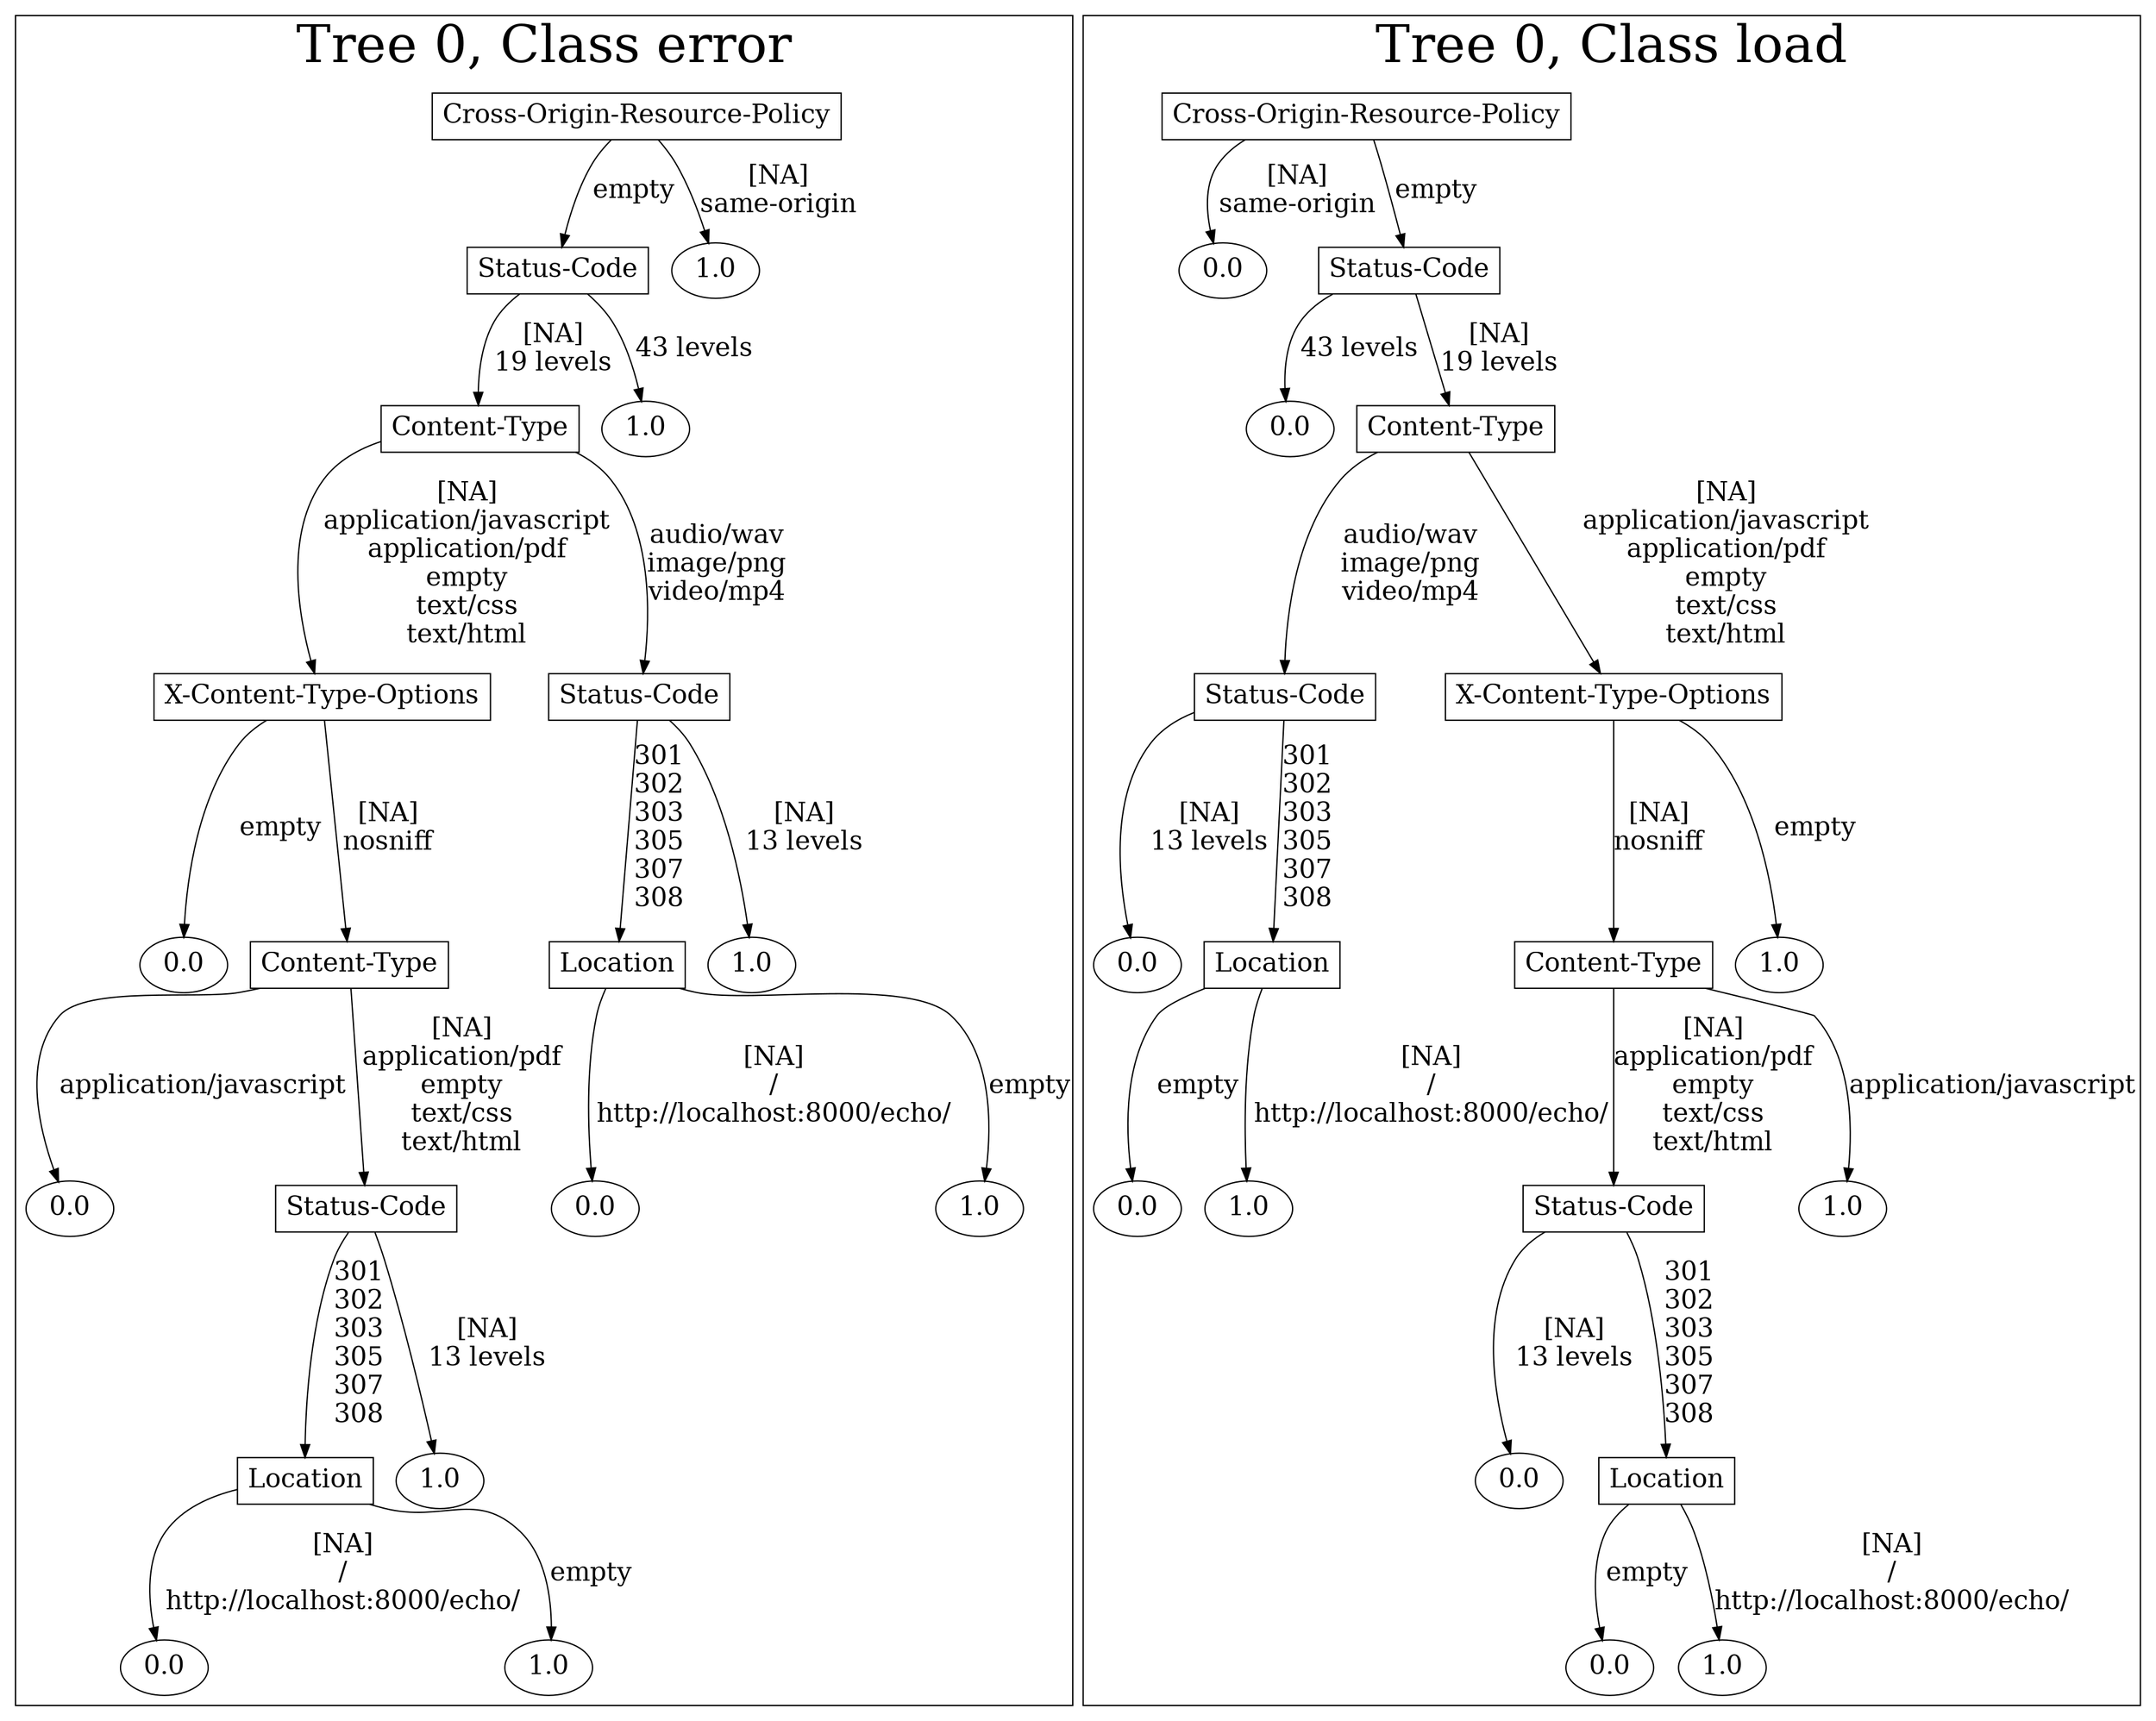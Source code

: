 /*
Generated by:
    http://https://github.com/h2oai/h2o-3/tree/master/h2o-genmodel/src/main/java/hex/genmodel/tools/PrintMojo.java
*/

/*
On a mac:

$ brew install graphviz
$ dot -Tpng file.gv -o file.png
$ open file.png
*/

digraph G {

subgraph cluster_0 {
/* Nodes */

/* Level 0 */
{
"SG_0_Node_0" [shape=box, fontsize=20, label="Cross-Origin-Resource-Policy"]
}

/* Level 1 */
{
"SG_0_Node_1" [shape=box, fontsize=20, label="Status-Code"]
"SG_0_Node_9" [fontsize=20, label="1.0"]
}

/* Level 2 */
{
"SG_0_Node_2" [shape=box, fontsize=20, label="Content-Type"]
"SG_0_Node_10" [fontsize=20, label="1.0"]
}

/* Level 3 */
{
"SG_0_Node_3" [shape=box, fontsize=20, label="X-Content-Type-Options"]
"SG_0_Node_4" [shape=box, fontsize=20, label="Status-Code"]
}

/* Level 4 */
{
"SG_0_Node_11" [fontsize=20, label="0.0"]
"SG_0_Node_5" [shape=box, fontsize=20, label="Content-Type"]
"SG_0_Node_6" [shape=box, fontsize=20, label="Location"]
"SG_0_Node_12" [fontsize=20, label="1.0"]
}

/* Level 5 */
{
"SG_0_Node_13" [fontsize=20, label="0.0"]
"SG_0_Node_7" [shape=box, fontsize=20, label="Status-Code"]
"SG_0_Node_14" [fontsize=20, label="0.0"]
"SG_0_Node_15" [fontsize=20, label="1.0"]
}

/* Level 6 */
{
"SG_0_Node_8" [shape=box, fontsize=20, label="Location"]
"SG_0_Node_16" [fontsize=20, label="1.0"]
}

/* Level 7 */
{
"SG_0_Node_17" [fontsize=20, label="0.0"]
"SG_0_Node_18" [fontsize=20, label="1.0"]
}

/* Edges */
"SG_0_Node_0" -> "SG_0_Node_1" [fontsize=20, label="empty
"]
"SG_0_Node_0" -> "SG_0_Node_9" [fontsize=20, label="[NA]
same-origin
"]
"SG_0_Node_1" -> "SG_0_Node_2" [fontsize=20, label="[NA]
19 levels
"]
"SG_0_Node_1" -> "SG_0_Node_10" [fontsize=20, label="43 levels
"]
"SG_0_Node_2" -> "SG_0_Node_3" [fontsize=20, label="[NA]
application/javascript
application/pdf
empty
text/css
text/html
"]
"SG_0_Node_2" -> "SG_0_Node_4" [fontsize=20, label="audio/wav
image/png
video/mp4
"]
"SG_0_Node_4" -> "SG_0_Node_6" [fontsize=20, label="301
302
303
305
307
308
"]
"SG_0_Node_4" -> "SG_0_Node_12" [fontsize=20, label="[NA]
13 levels
"]
"SG_0_Node_6" -> "SG_0_Node_14" [fontsize=20, label="[NA]
/
http://localhost:8000/echo/
"]
"SG_0_Node_6" -> "SG_0_Node_15" [fontsize=20, label="empty
"]
"SG_0_Node_3" -> "SG_0_Node_11" [fontsize=20, label="empty
"]
"SG_0_Node_3" -> "SG_0_Node_5" [fontsize=20, label="[NA]
nosniff
"]
"SG_0_Node_5" -> "SG_0_Node_13" [fontsize=20, label="application/javascript
"]
"SG_0_Node_5" -> "SG_0_Node_7" [fontsize=20, label="[NA]
application/pdf
empty
text/css
text/html
"]
"SG_0_Node_7" -> "SG_0_Node_8" [fontsize=20, label="301
302
303
305
307
308
"]
"SG_0_Node_7" -> "SG_0_Node_16" [fontsize=20, label="[NA]
13 levels
"]
"SG_0_Node_8" -> "SG_0_Node_17" [fontsize=20, label="[NA]
/
http://localhost:8000/echo/
"]
"SG_0_Node_8" -> "SG_0_Node_18" [fontsize=20, label="empty
"]

fontsize=40
label="Tree 0, Class error"
}

subgraph cluster_1 {
/* Nodes */

/* Level 0 */
{
"SG_1_Node_0" [shape=box, fontsize=20, label="Cross-Origin-Resource-Policy"]
}

/* Level 1 */
{
"SG_1_Node_9" [fontsize=20, label="0.0"]
"SG_1_Node_1" [shape=box, fontsize=20, label="Status-Code"]
}

/* Level 2 */
{
"SG_1_Node_10" [fontsize=20, label="0.0"]
"SG_1_Node_2" [shape=box, fontsize=20, label="Content-Type"]
}

/* Level 3 */
{
"SG_1_Node_3" [shape=box, fontsize=20, label="Status-Code"]
"SG_1_Node_4" [shape=box, fontsize=20, label="X-Content-Type-Options"]
}

/* Level 4 */
{
"SG_1_Node_11" [fontsize=20, label="0.0"]
"SG_1_Node_5" [shape=box, fontsize=20, label="Location"]
"SG_1_Node_6" [shape=box, fontsize=20, label="Content-Type"]
"SG_1_Node_12" [fontsize=20, label="1.0"]
}

/* Level 5 */
{
"SG_1_Node_13" [fontsize=20, label="0.0"]
"SG_1_Node_14" [fontsize=20, label="1.0"]
"SG_1_Node_7" [shape=box, fontsize=20, label="Status-Code"]
"SG_1_Node_15" [fontsize=20, label="1.0"]
}

/* Level 6 */
{
"SG_1_Node_16" [fontsize=20, label="0.0"]
"SG_1_Node_8" [shape=box, fontsize=20, label="Location"]
}

/* Level 7 */
{
"SG_1_Node_17" [fontsize=20, label="0.0"]
"SG_1_Node_18" [fontsize=20, label="1.0"]
}

/* Edges */
"SG_1_Node_0" -> "SG_1_Node_9" [fontsize=20, label="[NA]
same-origin
"]
"SG_1_Node_0" -> "SG_1_Node_1" [fontsize=20, label="empty
"]
"SG_1_Node_1" -> "SG_1_Node_10" [fontsize=20, label="43 levels
"]
"SG_1_Node_1" -> "SG_1_Node_2" [fontsize=20, label="[NA]
19 levels
"]
"SG_1_Node_2" -> "SG_1_Node_3" [fontsize=20, label="audio/wav
image/png
video/mp4
"]
"SG_1_Node_2" -> "SG_1_Node_4" [fontsize=20, label="[NA]
application/javascript
application/pdf
empty
text/css
text/html
"]
"SG_1_Node_4" -> "SG_1_Node_6" [fontsize=20, label="[NA]
nosniff
"]
"SG_1_Node_4" -> "SG_1_Node_12" [fontsize=20, label="empty
"]
"SG_1_Node_6" -> "SG_1_Node_7" [fontsize=20, label="[NA]
application/pdf
empty
text/css
text/html
"]
"SG_1_Node_6" -> "SG_1_Node_15" [fontsize=20, label="application/javascript
"]
"SG_1_Node_7" -> "SG_1_Node_16" [fontsize=20, label="[NA]
13 levels
"]
"SG_1_Node_7" -> "SG_1_Node_8" [fontsize=20, label="301
302
303
305
307
308
"]
"SG_1_Node_8" -> "SG_1_Node_17" [fontsize=20, label="empty
"]
"SG_1_Node_8" -> "SG_1_Node_18" [fontsize=20, label="[NA]
/
http://localhost:8000/echo/
"]
"SG_1_Node_3" -> "SG_1_Node_11" [fontsize=20, label="[NA]
13 levels
"]
"SG_1_Node_3" -> "SG_1_Node_5" [fontsize=20, label="301
302
303
305
307
308
"]
"SG_1_Node_5" -> "SG_1_Node_13" [fontsize=20, label="empty
"]
"SG_1_Node_5" -> "SG_1_Node_14" [fontsize=20, label="[NA]
/
http://localhost:8000/echo/
"]

fontsize=40
label="Tree 0, Class load"
}

}

